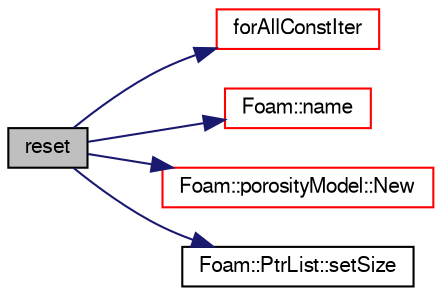 digraph "reset"
{
  bgcolor="transparent";
  edge [fontname="FreeSans",fontsize="10",labelfontname="FreeSans",labelfontsize="10"];
  node [fontname="FreeSans",fontsize="10",shape=record];
  rankdir="LR";
  Node11 [label="reset",height=0.2,width=0.4,color="black", fillcolor="grey75", style="filled", fontcolor="black"];
  Node11 -> Node12 [color="midnightblue",fontsize="10",style="solid",fontname="FreeSans"];
  Node12 [label="forAllConstIter",height=0.2,width=0.4,color="red",URL="$a38141.html#ae21e2836509b0fa7f7cedf6493b11b09"];
  Node11 -> Node193 [color="midnightblue",fontsize="10",style="solid",fontname="FreeSans"];
  Node193 [label="Foam::name",height=0.2,width=0.4,color="red",URL="$a21124.html#adcb0df2bd4953cb6bb390272d8263c3a",tooltip="Return a string representation of a complex. "];
  Node11 -> Node314 [color="midnightblue",fontsize="10",style="solid",fontname="FreeSans"];
  Node314 [label="Foam::porosityModel::New",height=0.2,width=0.4,color="red",URL="$a21918.html#a9a40a421957a170cd3957011d00952c1",tooltip="Selector. "];
  Node11 -> Node172 [color="midnightblue",fontsize="10",style="solid",fontname="FreeSans"];
  Node172 [label="Foam::PtrList::setSize",height=0.2,width=0.4,color="black",URL="$a25914.html#aedb985ffeaf1bdbfeccc2a8730405703",tooltip="Reset size of PtrList. If extending the PtrList, new entries are. "];
}
